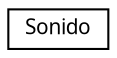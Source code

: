 digraph G
{
  edge [fontname="FreeSans.ttf",fontsize="10",labelfontname="FreeSans.ttf",labelfontsize="10"];
  node [fontname="FreeSans.ttf",fontsize="10",shape=record];
  rankdir=LR;
  Node1 [label="Sonido",height=0.2,width=0.4,color="black", fillcolor="white", style="filled",URL="$classSonido.html",tooltip="Clase que representa un efecto de sonido que se puede reproducir."];
}
